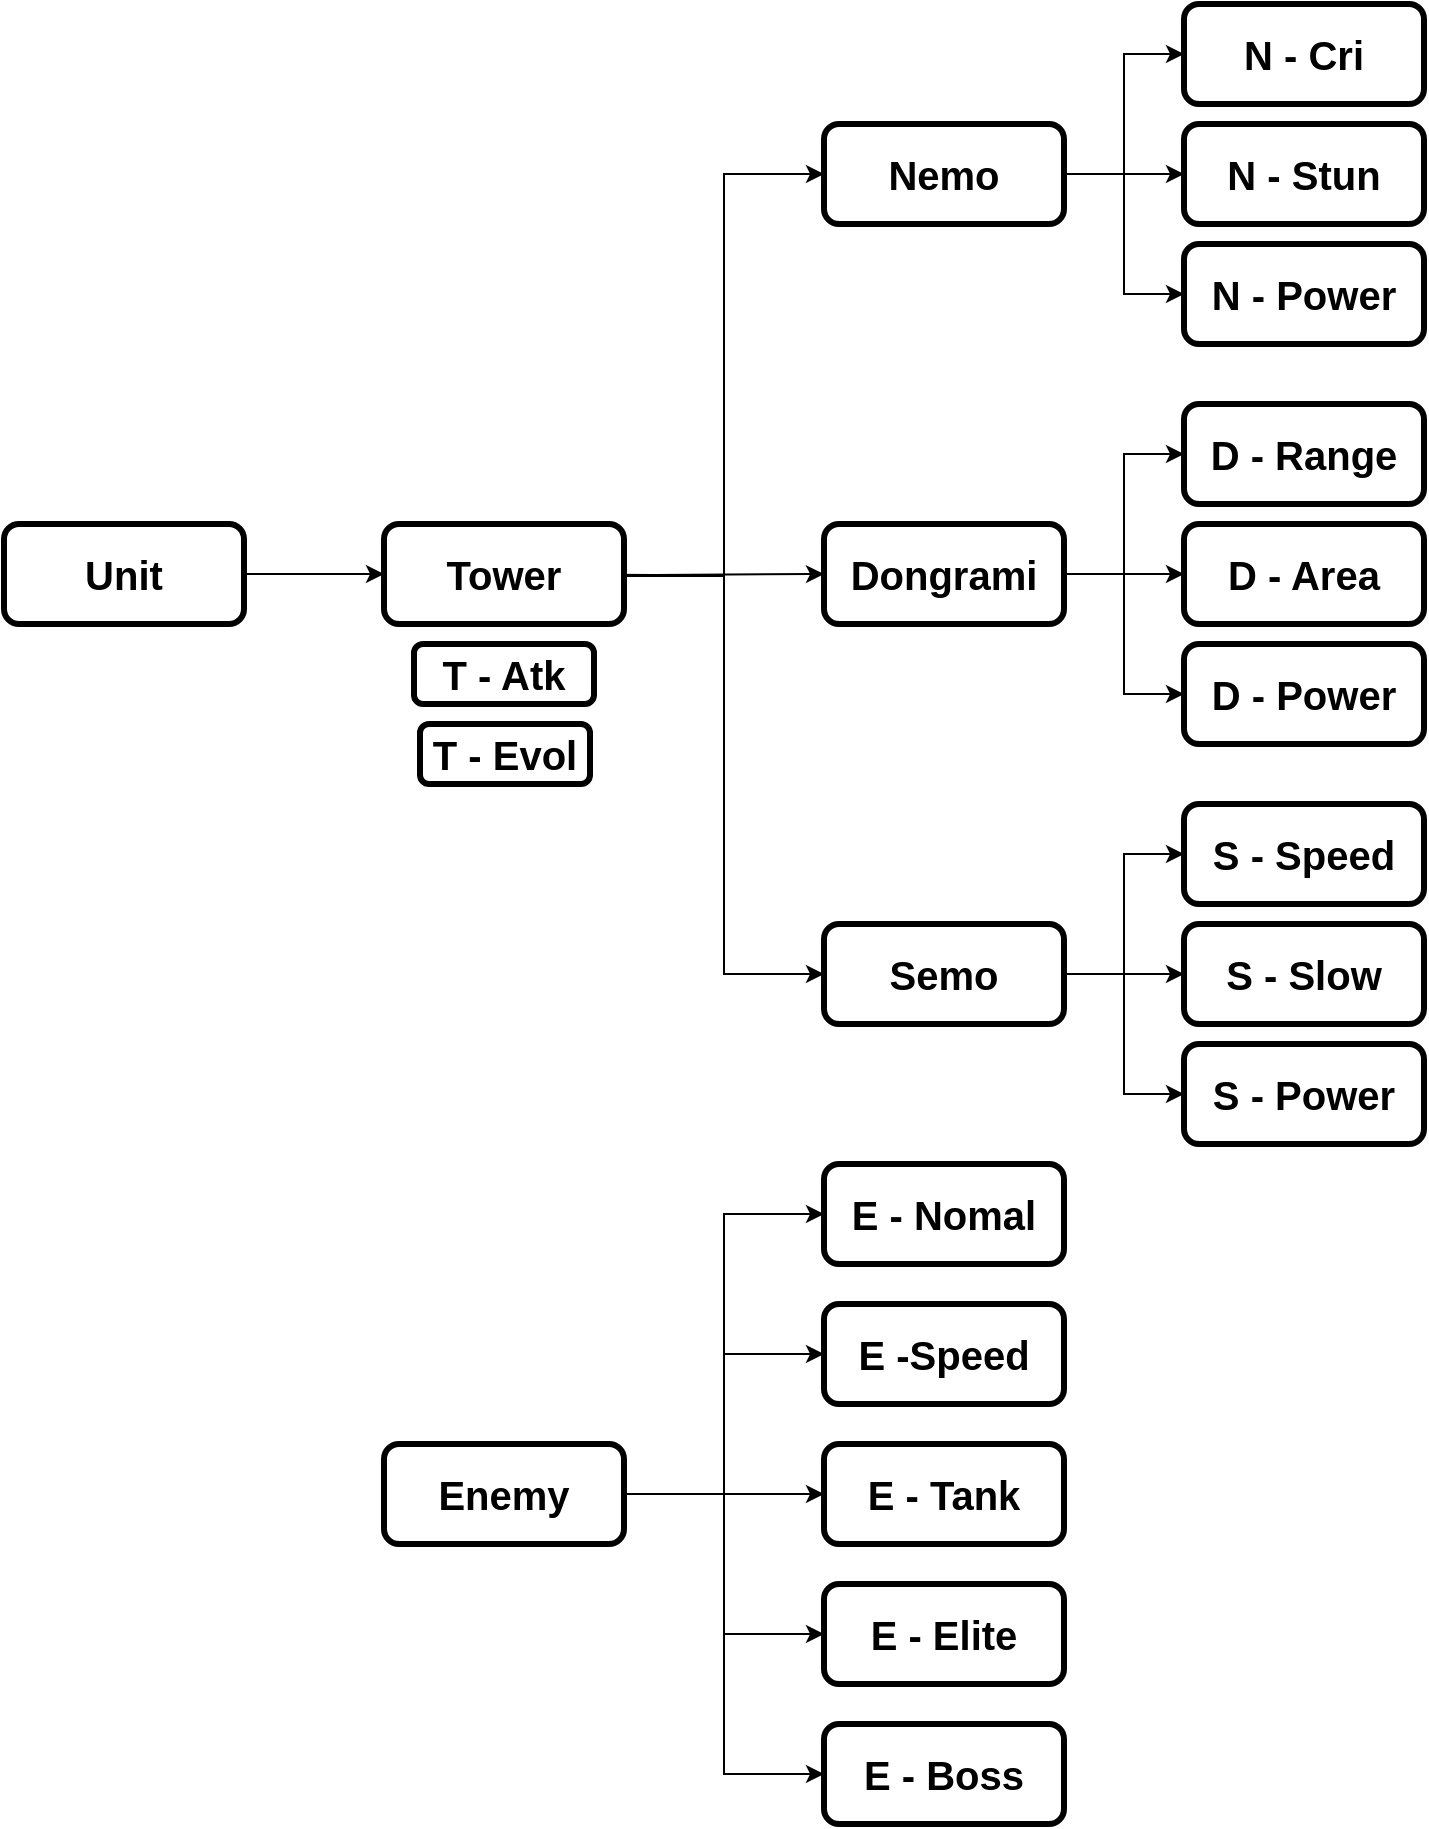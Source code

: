 <mxfile version="21.6.3" type="device">
  <diagram name="페이지-1" id="XeVyT47t7l7ue6xye4CB">
    <mxGraphModel dx="1434" dy="788" grid="1" gridSize="10" guides="1" tooltips="1" connect="1" arrows="1" fold="1" page="1" pageScale="1" pageWidth="827" pageHeight="1169" math="0" shadow="0">
      <root>
        <mxCell id="0" />
        <mxCell id="1" parent="0" />
        <mxCell id="6Gz-KP7oJSOam5FWT2SU-23" style="edgeStyle=orthogonalEdgeStyle;rounded=0;orthogonalLoop=1;jettySize=auto;html=1;exitX=1;exitY=0.5;exitDx=0;exitDy=0;entryX=0;entryY=0.5;entryDx=0;entryDy=0;" edge="1" parent="1" source="6Gz-KP7oJSOam5FWT2SU-3" target="6Gz-KP7oJSOam5FWT2SU-4">
          <mxGeometry relative="1" as="geometry" />
        </mxCell>
        <mxCell id="6Gz-KP7oJSOam5FWT2SU-3" value="Unit" style="rounded=1;whiteSpace=wrap;html=1;strokeWidth=3;fontSize=20;fontStyle=1" vertex="1" parent="1">
          <mxGeometry x="20" y="270" width="120" height="50" as="geometry" />
        </mxCell>
        <mxCell id="6Gz-KP7oJSOam5FWT2SU-24" style="edgeStyle=orthogonalEdgeStyle;rounded=0;orthogonalLoop=1;jettySize=auto;html=1;exitX=1;exitY=0.5;exitDx=0;exitDy=0;entryX=0;entryY=0.5;entryDx=0;entryDy=0;" edge="1" parent="1" target="6Gz-KP7oJSOam5FWT2SU-6">
          <mxGeometry relative="1" as="geometry">
            <mxPoint x="260" y="295" as="sourcePoint" />
            <Array as="points">
              <mxPoint x="260" y="296" />
              <mxPoint x="380" y="296" />
              <mxPoint x="380" y="95" />
            </Array>
          </mxGeometry>
        </mxCell>
        <mxCell id="6Gz-KP7oJSOam5FWT2SU-25" style="edgeStyle=orthogonalEdgeStyle;rounded=0;orthogonalLoop=1;jettySize=auto;html=1;entryX=0;entryY=0.5;entryDx=0;entryDy=0;" edge="1" parent="1" target="6Gz-KP7oJSOam5FWT2SU-7">
          <mxGeometry relative="1" as="geometry">
            <mxPoint x="260" y="295" as="sourcePoint" />
          </mxGeometry>
        </mxCell>
        <mxCell id="6Gz-KP7oJSOam5FWT2SU-26" style="edgeStyle=orthogonalEdgeStyle;rounded=0;orthogonalLoop=1;jettySize=auto;html=1;exitX=1;exitY=0.5;exitDx=0;exitDy=0;entryX=0;entryY=0.5;entryDx=0;entryDy=0;" edge="1" parent="1" target="6Gz-KP7oJSOam5FWT2SU-8">
          <mxGeometry relative="1" as="geometry">
            <mxPoint x="260" y="295" as="sourcePoint" />
            <Array as="points">
              <mxPoint x="260" y="296" />
              <mxPoint x="380" y="296" />
              <mxPoint x="380" y="495" />
            </Array>
          </mxGeometry>
        </mxCell>
        <mxCell id="6Gz-KP7oJSOam5FWT2SU-4" value="Tower" style="rounded=1;whiteSpace=wrap;html=1;strokeWidth=3;fontSize=20;fontStyle=1" vertex="1" parent="1">
          <mxGeometry x="210" y="270" width="120" height="50" as="geometry" />
        </mxCell>
        <mxCell id="6Gz-KP7oJSOam5FWT2SU-36" style="edgeStyle=orthogonalEdgeStyle;rounded=0;orthogonalLoop=1;jettySize=auto;html=1;exitX=1;exitY=0.5;exitDx=0;exitDy=0;entryX=0;entryY=0.5;entryDx=0;entryDy=0;" edge="1" parent="1" source="6Gz-KP7oJSOam5FWT2SU-5" target="6Gz-KP7oJSOam5FWT2SU-20">
          <mxGeometry relative="1" as="geometry" />
        </mxCell>
        <mxCell id="6Gz-KP7oJSOam5FWT2SU-37" style="edgeStyle=orthogonalEdgeStyle;rounded=0;orthogonalLoop=1;jettySize=auto;html=1;exitX=1;exitY=0.5;exitDx=0;exitDy=0;entryX=0;entryY=0.5;entryDx=0;entryDy=0;" edge="1" parent="1" source="6Gz-KP7oJSOam5FWT2SU-5" target="6Gz-KP7oJSOam5FWT2SU-21">
          <mxGeometry relative="1" as="geometry" />
        </mxCell>
        <mxCell id="6Gz-KP7oJSOam5FWT2SU-38" style="edgeStyle=orthogonalEdgeStyle;rounded=0;orthogonalLoop=1;jettySize=auto;html=1;exitX=1;exitY=0.5;exitDx=0;exitDy=0;entryX=0;entryY=0.5;entryDx=0;entryDy=0;" edge="1" parent="1" source="6Gz-KP7oJSOam5FWT2SU-5" target="6Gz-KP7oJSOam5FWT2SU-22">
          <mxGeometry relative="1" as="geometry" />
        </mxCell>
        <mxCell id="6Gz-KP7oJSOam5FWT2SU-39" style="edgeStyle=orthogonalEdgeStyle;rounded=0;orthogonalLoop=1;jettySize=auto;html=1;exitX=1;exitY=0.5;exitDx=0;exitDy=0;entryX=0;entryY=0.5;entryDx=0;entryDy=0;" edge="1" parent="1" source="6Gz-KP7oJSOam5FWT2SU-5" target="6Gz-KP7oJSOam5FWT2SU-18">
          <mxGeometry relative="1" as="geometry" />
        </mxCell>
        <mxCell id="6Gz-KP7oJSOam5FWT2SU-40" style="edgeStyle=orthogonalEdgeStyle;rounded=0;orthogonalLoop=1;jettySize=auto;html=1;exitX=1;exitY=0.5;exitDx=0;exitDy=0;entryX=0;entryY=0.5;entryDx=0;entryDy=0;" edge="1" parent="1" source="6Gz-KP7oJSOam5FWT2SU-5" target="6Gz-KP7oJSOam5FWT2SU-19">
          <mxGeometry relative="1" as="geometry" />
        </mxCell>
        <mxCell id="6Gz-KP7oJSOam5FWT2SU-5" value="Enemy" style="rounded=1;whiteSpace=wrap;html=1;strokeWidth=3;fontSize=20;fontStyle=1" vertex="1" parent="1">
          <mxGeometry x="210" y="730" width="120" height="50" as="geometry" />
        </mxCell>
        <mxCell id="6Gz-KP7oJSOam5FWT2SU-45" style="edgeStyle=orthogonalEdgeStyle;rounded=0;orthogonalLoop=1;jettySize=auto;html=1;exitX=1;exitY=0.5;exitDx=0;exitDy=0;entryX=0;entryY=0.5;entryDx=0;entryDy=0;" edge="1" parent="1" source="6Gz-KP7oJSOam5FWT2SU-6" target="6Gz-KP7oJSOam5FWT2SU-9">
          <mxGeometry relative="1" as="geometry" />
        </mxCell>
        <mxCell id="6Gz-KP7oJSOam5FWT2SU-46" style="edgeStyle=orthogonalEdgeStyle;rounded=0;orthogonalLoop=1;jettySize=auto;html=1;exitX=1;exitY=0.5;exitDx=0;exitDy=0;entryX=0;entryY=0.5;entryDx=0;entryDy=0;" edge="1" parent="1" source="6Gz-KP7oJSOam5FWT2SU-6" target="6Gz-KP7oJSOam5FWT2SU-10">
          <mxGeometry relative="1" as="geometry" />
        </mxCell>
        <mxCell id="6Gz-KP7oJSOam5FWT2SU-47" style="edgeStyle=orthogonalEdgeStyle;rounded=0;orthogonalLoop=1;jettySize=auto;html=1;exitX=1;exitY=0.5;exitDx=0;exitDy=0;entryX=0;entryY=0.5;entryDx=0;entryDy=0;" edge="1" parent="1" source="6Gz-KP7oJSOam5FWT2SU-6" target="6Gz-KP7oJSOam5FWT2SU-11">
          <mxGeometry relative="1" as="geometry" />
        </mxCell>
        <mxCell id="6Gz-KP7oJSOam5FWT2SU-6" value="Nemo" style="rounded=1;whiteSpace=wrap;html=1;strokeWidth=3;fontSize=20;fontStyle=1" vertex="1" parent="1">
          <mxGeometry x="430" y="70" width="120" height="50" as="geometry" />
        </mxCell>
        <mxCell id="6Gz-KP7oJSOam5FWT2SU-48" style="edgeStyle=orthogonalEdgeStyle;rounded=0;orthogonalLoop=1;jettySize=auto;html=1;exitX=1;exitY=0.5;exitDx=0;exitDy=0;entryX=0;entryY=0.5;entryDx=0;entryDy=0;" edge="1" parent="1" source="6Gz-KP7oJSOam5FWT2SU-7" target="6Gz-KP7oJSOam5FWT2SU-12">
          <mxGeometry relative="1" as="geometry" />
        </mxCell>
        <mxCell id="6Gz-KP7oJSOam5FWT2SU-49" style="edgeStyle=orthogonalEdgeStyle;rounded=0;orthogonalLoop=1;jettySize=auto;html=1;exitX=1;exitY=0.5;exitDx=0;exitDy=0;entryX=0;entryY=0.5;entryDx=0;entryDy=0;" edge="1" parent="1" source="6Gz-KP7oJSOam5FWT2SU-7" target="6Gz-KP7oJSOam5FWT2SU-13">
          <mxGeometry relative="1" as="geometry" />
        </mxCell>
        <mxCell id="6Gz-KP7oJSOam5FWT2SU-50" style="edgeStyle=orthogonalEdgeStyle;rounded=0;orthogonalLoop=1;jettySize=auto;html=1;exitX=1;exitY=0.5;exitDx=0;exitDy=0;entryX=0;entryY=0.5;entryDx=0;entryDy=0;" edge="1" parent="1" source="6Gz-KP7oJSOam5FWT2SU-7" target="6Gz-KP7oJSOam5FWT2SU-14">
          <mxGeometry relative="1" as="geometry" />
        </mxCell>
        <mxCell id="6Gz-KP7oJSOam5FWT2SU-7" value="Dongrami" style="rounded=1;whiteSpace=wrap;html=1;strokeWidth=3;fontSize=20;fontStyle=1" vertex="1" parent="1">
          <mxGeometry x="430" y="270" width="120" height="50" as="geometry" />
        </mxCell>
        <mxCell id="6Gz-KP7oJSOam5FWT2SU-51" style="edgeStyle=orthogonalEdgeStyle;rounded=0;orthogonalLoop=1;jettySize=auto;html=1;exitX=1;exitY=0.5;exitDx=0;exitDy=0;entryX=0;entryY=0.5;entryDx=0;entryDy=0;" edge="1" parent="1" source="6Gz-KP7oJSOam5FWT2SU-8" target="6Gz-KP7oJSOam5FWT2SU-15">
          <mxGeometry relative="1" as="geometry" />
        </mxCell>
        <mxCell id="6Gz-KP7oJSOam5FWT2SU-52" style="edgeStyle=orthogonalEdgeStyle;rounded=0;orthogonalLoop=1;jettySize=auto;html=1;exitX=1;exitY=0.5;exitDx=0;exitDy=0;entryX=0;entryY=0.5;entryDx=0;entryDy=0;" edge="1" parent="1" source="6Gz-KP7oJSOam5FWT2SU-8" target="6Gz-KP7oJSOam5FWT2SU-16">
          <mxGeometry relative="1" as="geometry" />
        </mxCell>
        <mxCell id="6Gz-KP7oJSOam5FWT2SU-53" style="edgeStyle=orthogonalEdgeStyle;rounded=0;orthogonalLoop=1;jettySize=auto;html=1;exitX=1;exitY=0.5;exitDx=0;exitDy=0;entryX=0;entryY=0.5;entryDx=0;entryDy=0;" edge="1" parent="1" source="6Gz-KP7oJSOam5FWT2SU-8" target="6Gz-KP7oJSOam5FWT2SU-17">
          <mxGeometry relative="1" as="geometry" />
        </mxCell>
        <mxCell id="6Gz-KP7oJSOam5FWT2SU-8" value="Semo" style="rounded=1;whiteSpace=wrap;html=1;strokeWidth=3;fontSize=20;fontStyle=1" vertex="1" parent="1">
          <mxGeometry x="430" y="470" width="120" height="50" as="geometry" />
        </mxCell>
        <mxCell id="6Gz-KP7oJSOam5FWT2SU-9" value="N - Cri" style="rounded=1;whiteSpace=wrap;html=1;strokeWidth=3;fontSize=20;fontStyle=1" vertex="1" parent="1">
          <mxGeometry x="610" y="10" width="120" height="50" as="geometry" />
        </mxCell>
        <mxCell id="6Gz-KP7oJSOam5FWT2SU-10" value="N - Stun" style="rounded=1;whiteSpace=wrap;html=1;strokeWidth=3;fontSize=20;fontStyle=1" vertex="1" parent="1">
          <mxGeometry x="610" y="70" width="120" height="50" as="geometry" />
        </mxCell>
        <mxCell id="6Gz-KP7oJSOam5FWT2SU-11" value="N - Power" style="rounded=1;whiteSpace=wrap;html=1;strokeWidth=3;fontSize=20;fontStyle=1" vertex="1" parent="1">
          <mxGeometry x="610" y="130" width="120" height="50" as="geometry" />
        </mxCell>
        <mxCell id="6Gz-KP7oJSOam5FWT2SU-12" value="D - Range" style="rounded=1;whiteSpace=wrap;html=1;strokeWidth=3;fontSize=20;fontStyle=1" vertex="1" parent="1">
          <mxGeometry x="610" y="210" width="120" height="50" as="geometry" />
        </mxCell>
        <mxCell id="6Gz-KP7oJSOam5FWT2SU-13" value="D - Area" style="rounded=1;whiteSpace=wrap;html=1;strokeWidth=3;fontSize=20;fontStyle=1" vertex="1" parent="1">
          <mxGeometry x="610" y="270" width="120" height="50" as="geometry" />
        </mxCell>
        <mxCell id="6Gz-KP7oJSOam5FWT2SU-14" value="D - Power" style="rounded=1;whiteSpace=wrap;html=1;strokeWidth=3;fontSize=20;fontStyle=1" vertex="1" parent="1">
          <mxGeometry x="610" y="330" width="120" height="50" as="geometry" />
        </mxCell>
        <mxCell id="6Gz-KP7oJSOam5FWT2SU-15" value="S - Speed" style="rounded=1;whiteSpace=wrap;html=1;strokeWidth=3;fontSize=20;fontStyle=1" vertex="1" parent="1">
          <mxGeometry x="610" y="410" width="120" height="50" as="geometry" />
        </mxCell>
        <mxCell id="6Gz-KP7oJSOam5FWT2SU-16" value="S - Slow" style="rounded=1;whiteSpace=wrap;html=1;strokeWidth=3;fontSize=20;fontStyle=1" vertex="1" parent="1">
          <mxGeometry x="610" y="470" width="120" height="50" as="geometry" />
        </mxCell>
        <mxCell id="6Gz-KP7oJSOam5FWT2SU-17" value="S - Power" style="rounded=1;whiteSpace=wrap;html=1;strokeWidth=3;fontSize=20;fontStyle=1" vertex="1" parent="1">
          <mxGeometry x="610" y="530" width="120" height="50" as="geometry" />
        </mxCell>
        <mxCell id="6Gz-KP7oJSOam5FWT2SU-18" value="E - Elite" style="rounded=1;whiteSpace=wrap;html=1;strokeWidth=3;fontSize=20;fontStyle=1" vertex="1" parent="1">
          <mxGeometry x="430" y="800" width="120" height="50" as="geometry" />
        </mxCell>
        <mxCell id="6Gz-KP7oJSOam5FWT2SU-19" value="E - Boss" style="rounded=1;whiteSpace=wrap;html=1;strokeWidth=3;fontSize=20;fontStyle=1" vertex="1" parent="1">
          <mxGeometry x="430" y="870" width="120" height="50" as="geometry" />
        </mxCell>
        <mxCell id="6Gz-KP7oJSOam5FWT2SU-20" value="E - Nomal" style="rounded=1;whiteSpace=wrap;html=1;strokeWidth=3;fontSize=20;fontStyle=1" vertex="1" parent="1">
          <mxGeometry x="430" y="590" width="120" height="50" as="geometry" />
        </mxCell>
        <mxCell id="6Gz-KP7oJSOam5FWT2SU-21" value="E -Speed" style="rounded=1;whiteSpace=wrap;html=1;strokeWidth=3;fontSize=20;fontStyle=1" vertex="1" parent="1">
          <mxGeometry x="430" y="660" width="120" height="50" as="geometry" />
        </mxCell>
        <mxCell id="6Gz-KP7oJSOam5FWT2SU-22" value="E - Tank" style="rounded=1;whiteSpace=wrap;html=1;strokeWidth=3;fontSize=20;fontStyle=1" vertex="1" parent="1">
          <mxGeometry x="430" y="730" width="120" height="50" as="geometry" />
        </mxCell>
        <mxCell id="6Gz-KP7oJSOam5FWT2SU-41" value="T - Atk" style="rounded=1;whiteSpace=wrap;html=1;strokeWidth=3;fontSize=20;fontStyle=1" vertex="1" parent="1">
          <mxGeometry x="225" y="330" width="90" height="30" as="geometry" />
        </mxCell>
        <mxCell id="6Gz-KP7oJSOam5FWT2SU-43" value="T - Evol" style="rounded=1;whiteSpace=wrap;html=1;strokeWidth=3;fontSize=20;fontStyle=1" vertex="1" parent="1">
          <mxGeometry x="228" y="370" width="85" height="30" as="geometry" />
        </mxCell>
      </root>
    </mxGraphModel>
  </diagram>
</mxfile>
